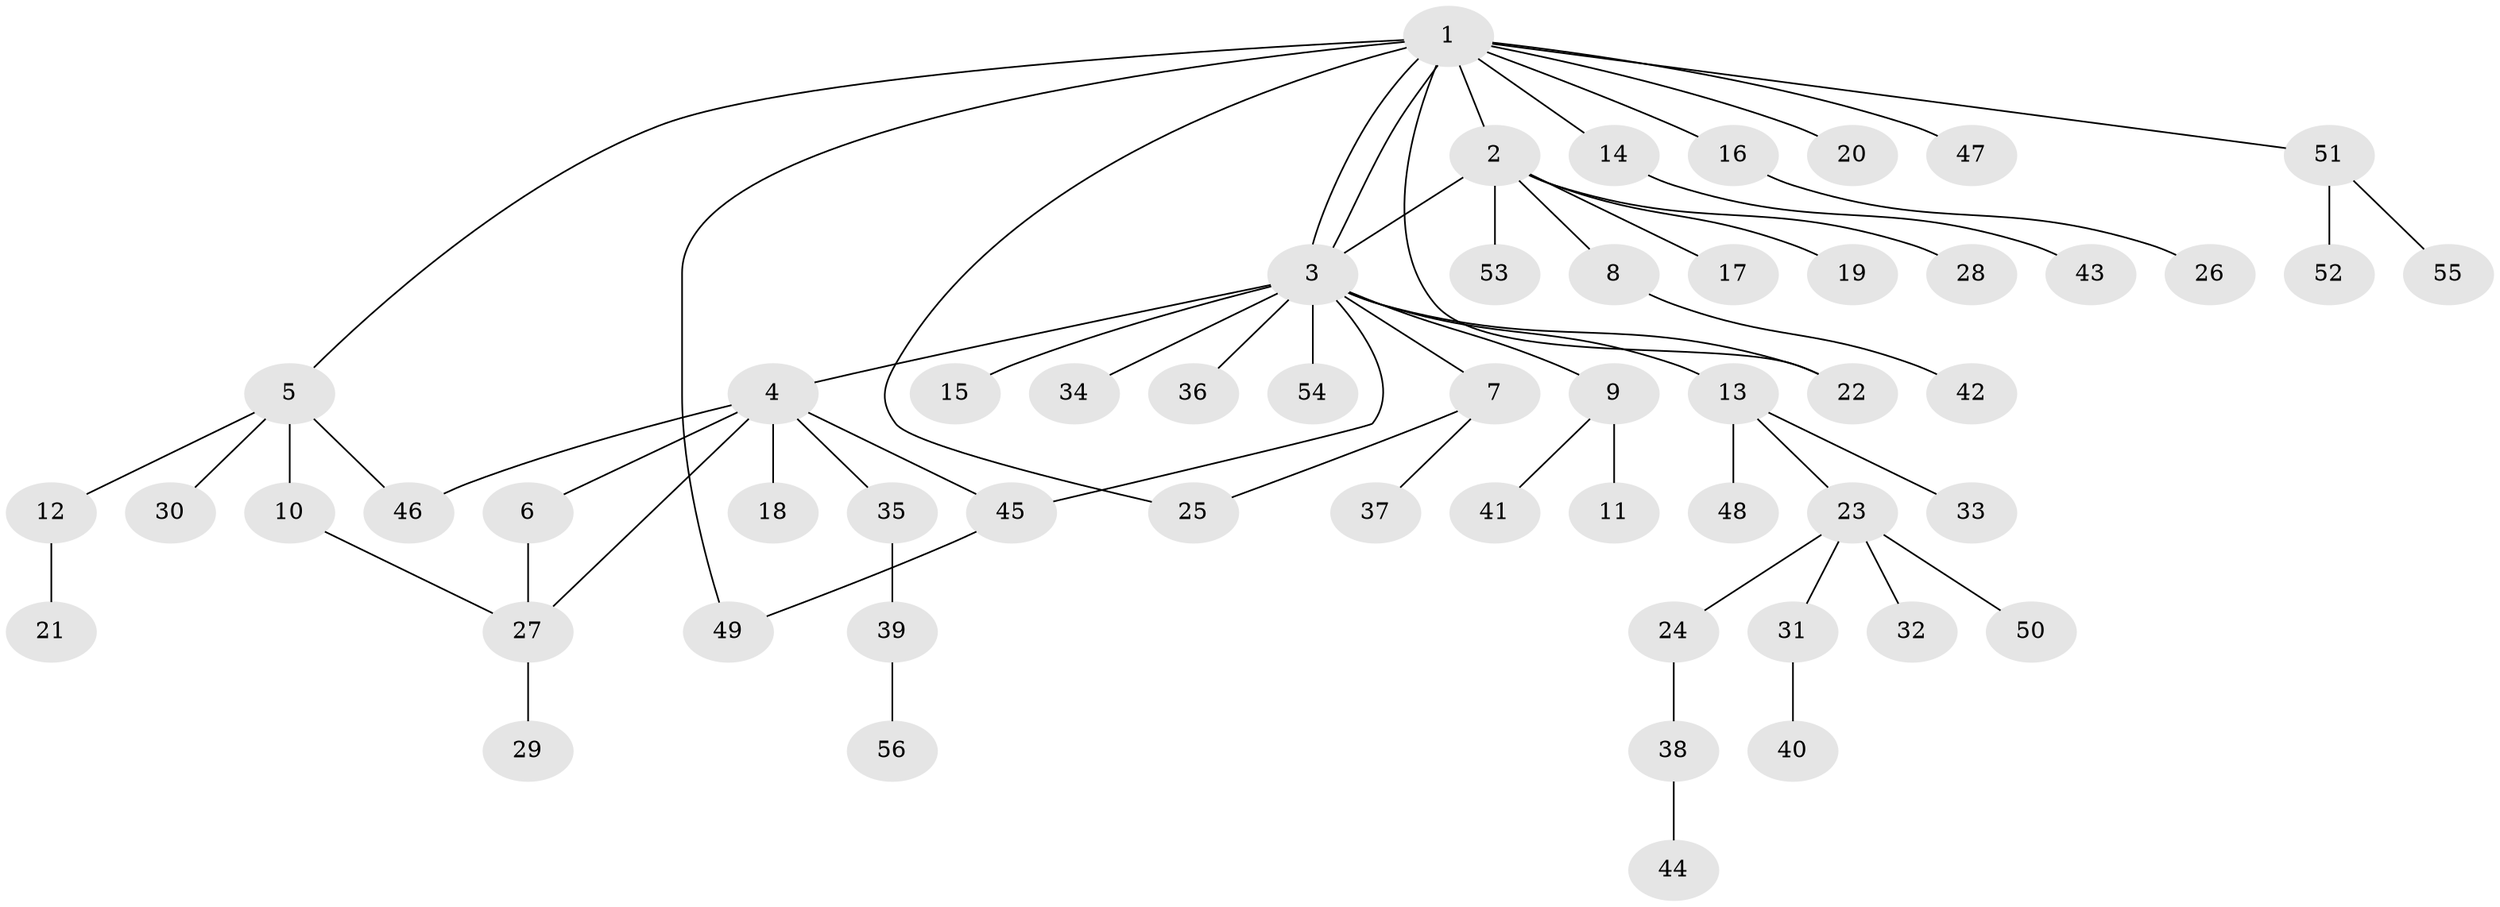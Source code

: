// Generated by graph-tools (version 1.1) at 2025/01/03/09/25 03:01:48]
// undirected, 56 vertices, 64 edges
graph export_dot {
graph [start="1"]
  node [color=gray90,style=filled];
  1;
  2;
  3;
  4;
  5;
  6;
  7;
  8;
  9;
  10;
  11;
  12;
  13;
  14;
  15;
  16;
  17;
  18;
  19;
  20;
  21;
  22;
  23;
  24;
  25;
  26;
  27;
  28;
  29;
  30;
  31;
  32;
  33;
  34;
  35;
  36;
  37;
  38;
  39;
  40;
  41;
  42;
  43;
  44;
  45;
  46;
  47;
  48;
  49;
  50;
  51;
  52;
  53;
  54;
  55;
  56;
  1 -- 2;
  1 -- 3;
  1 -- 3;
  1 -- 5;
  1 -- 14;
  1 -- 16;
  1 -- 20;
  1 -- 22;
  1 -- 25;
  1 -- 47;
  1 -- 49;
  1 -- 51;
  2 -- 3;
  2 -- 8;
  2 -- 17;
  2 -- 19;
  2 -- 28;
  2 -- 53;
  3 -- 4;
  3 -- 7;
  3 -- 9;
  3 -- 13;
  3 -- 15;
  3 -- 22;
  3 -- 34;
  3 -- 36;
  3 -- 45;
  3 -- 54;
  4 -- 6;
  4 -- 18;
  4 -- 27;
  4 -- 35;
  4 -- 45;
  4 -- 46;
  5 -- 10;
  5 -- 12;
  5 -- 30;
  5 -- 46;
  6 -- 27;
  7 -- 25;
  7 -- 37;
  8 -- 42;
  9 -- 11;
  9 -- 41;
  10 -- 27;
  12 -- 21;
  13 -- 23;
  13 -- 33;
  13 -- 48;
  14 -- 43;
  16 -- 26;
  23 -- 24;
  23 -- 31;
  23 -- 32;
  23 -- 50;
  24 -- 38;
  27 -- 29;
  31 -- 40;
  35 -- 39;
  38 -- 44;
  39 -- 56;
  45 -- 49;
  51 -- 52;
  51 -- 55;
}
